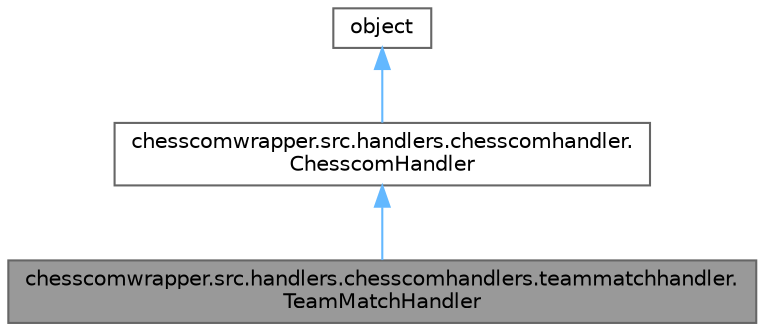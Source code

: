 digraph "chesscomwrapper.src.handlers.chesscomhandlers.teammatchhandler.TeamMatchHandler"
{
 // LATEX_PDF_SIZE
  bgcolor="transparent";
  edge [fontname=Helvetica,fontsize=10,labelfontname=Helvetica,labelfontsize=10];
  node [fontname=Helvetica,fontsize=10,shape=box,height=0.2,width=0.4];
  Node1 [label="chesscomwrapper.src.handlers.chesscomhandlers.teammatchhandler.\lTeamMatchHandler",height=0.2,width=0.4,color="gray40", fillcolor="grey60", style="filled", fontcolor="black",tooltip=" "];
  Node2 -> Node1 [dir="back",color="steelblue1",style="solid"];
  Node2 [label="chesscomwrapper.src.handlers.chesscomhandler.\lChesscomHandler",height=0.2,width=0.4,color="gray40", fillcolor="white", style="filled",URL="$classchesscomwrapper_1_1src_1_1handlers_1_1chesscomhandler_1_1_chesscom_handler.html",tooltip="Interface for RequestHandler."];
  Node3 -> Node2 [dir="back",color="steelblue1",style="solid"];
  Node3 [label="object",height=0.2,width=0.4,color="gray40", fillcolor="white", style="filled",tooltip=" "];
}
